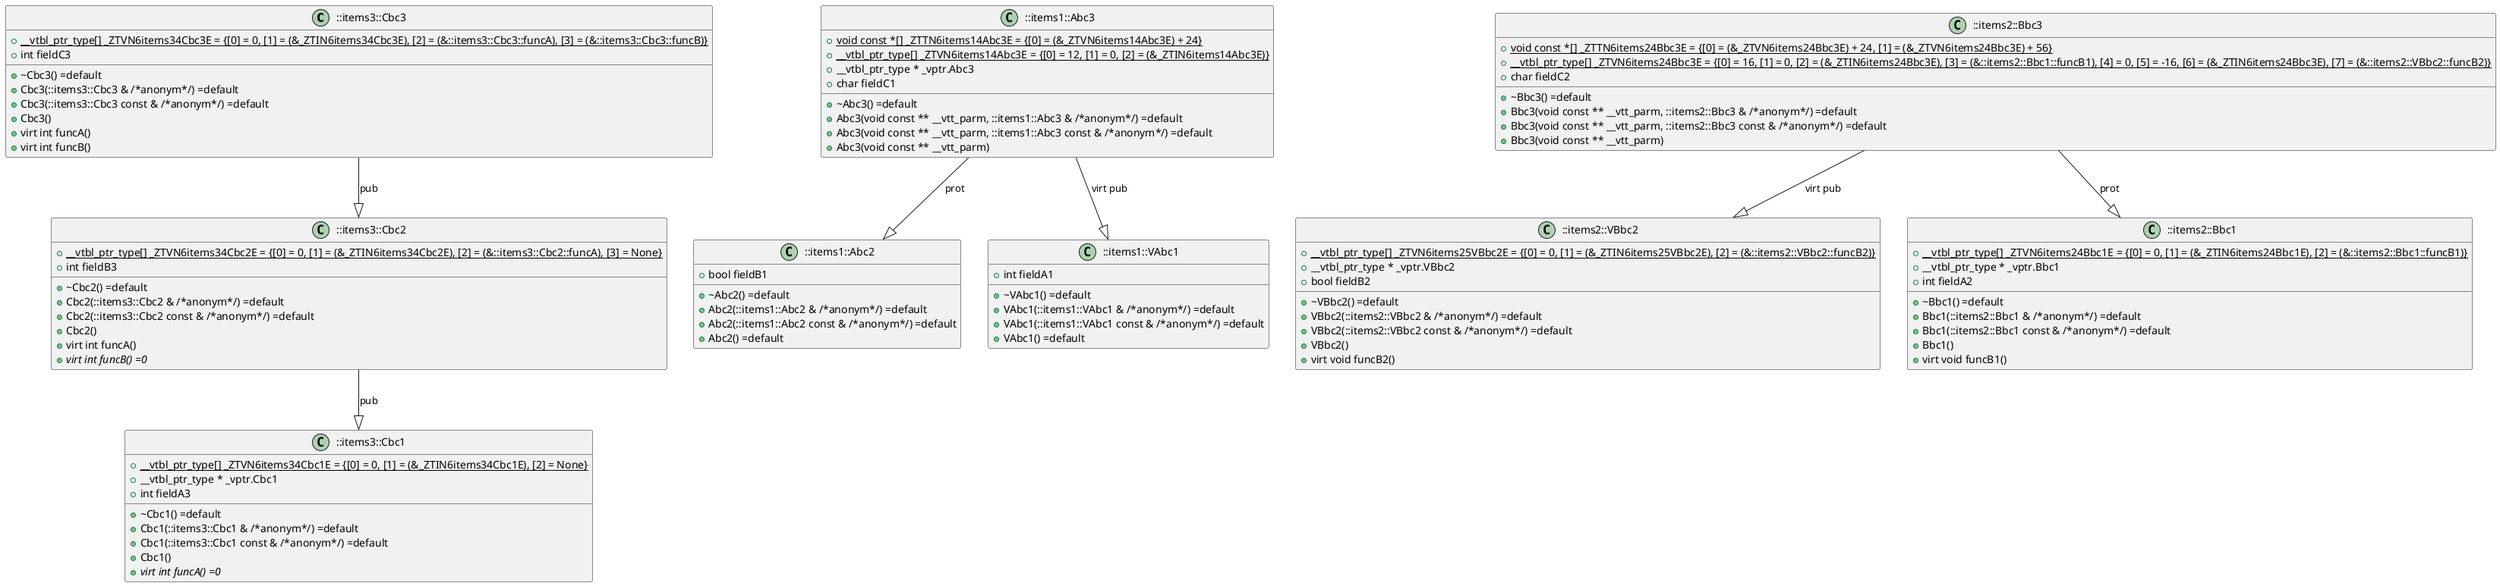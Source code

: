 @startuml

class "::items3::Cbc3" as @214 {
    {field} {static} + __vtbl_ptr_type[] _ZTVN6items34Cbc3E = {[0] = 0, [1] = (&_ZTIN6items34Cbc3E), [2] = (&::items3::Cbc3::funcA), [3] = (&::items3::Cbc3::funcB)}
    {field} + int fieldC3
    {method} +  ~Cbc3() =default
    {method} +  Cbc3(::items3::Cbc3 & /*anonym*/) =default
    {method} +  Cbc3(::items3::Cbc3 const & /*anonym*/) =default
    {method} +  Cbc3() 
    {method} +virt int funcA() 
    {method} +virt int funcB() 
}
class "::items1::Abc3" as @163 {
    {field} {static} + void const *[] _ZTTN6items14Abc3E = {[0] = (&_ZTVN6items14Abc3E) + 24}
    {field} {static} + __vtbl_ptr_type[] _ZTVN6items14Abc3E = {[0] = 12, [1] = 0, [2] = (&_ZTIN6items14Abc3E)}
    {field} + __vtbl_ptr_type * _vptr.Abc3
    {field} + char fieldC1
    {method} +  ~Abc3() =default
    {method} +  Abc3(void const ** __vtt_parm, ::items1::Abc3 & /*anonym*/) =default
    {method} +  Abc3(void const ** __vtt_parm, ::items1::Abc3 const & /*anonym*/) =default
    {method} +  Abc3(void const ** __vtt_parm) 
}
class "::items3::Cbc2" as @267 {
    {field} {static} + __vtbl_ptr_type[] _ZTVN6items34Cbc2E = {[0] = 0, [1] = (&_ZTIN6items34Cbc2E), [2] = (&::items3::Cbc2::funcA), [3] = None}
    {field} + int fieldB3
    {method} +  ~Cbc2() =default
    {method} +  Cbc2(::items3::Cbc2 & /*anonym*/) =default
    {method} +  Cbc2(::items3::Cbc2 const & /*anonym*/) =default
    {method} +  Cbc2() 
    {method} +virt int funcA() 
    {method} {abstract} +virt int funcB() =0
}
class "::items1::Abc2" as @192 {
    {field} + bool fieldB1
    {method} +  ~Abc2() =default
    {method} +  Abc2(::items1::Abc2 & /*anonym*/) =default
    {method} +  Abc2(::items1::Abc2 const & /*anonym*/) =default
    {method} +  Abc2() =default
}
class "::items1::VAbc1" as @191 {
    {field} + int fieldA1
    {method} +  ~VAbc1() =default
    {method} +  VAbc1(::items1::VAbc1 & /*anonym*/) =default
    {method} +  VAbc1(::items1::VAbc1 const & /*anonym*/) =default
    {method} +  VAbc1() =default
}
class "::items2::Bbc3" as @196 {
    {field} {static} + void const *[] _ZTTN6items24Bbc3E = {[0] = (&_ZTVN6items24Bbc3E) + 24, [1] = (&_ZTVN6items24Bbc3E) + 56}
    {field} {static} + __vtbl_ptr_type[] _ZTVN6items24Bbc3E = {[0] = 16, [1] = 0, [2] = (&_ZTIN6items24Bbc3E), [3] = (&::items2::Bbc1::funcB1), [4] = 0, [5] = -16, [6] = (&_ZTIN6items24Bbc3E), [7] = (&::items2::VBbc2::funcB2)}
    {field} + char fieldC2
    {method} +  ~Bbc3() =default
    {method} +  Bbc3(void const ** __vtt_parm, ::items2::Bbc3 & /*anonym*/) =default
    {method} +  Bbc3(void const ** __vtt_parm, ::items2::Bbc3 const & /*anonym*/) =default
    {method} +  Bbc3(void const ** __vtt_parm) 
}
class "::items3::Cbc1" as @334 {
    {field} {static} + __vtbl_ptr_type[] _ZTVN6items34Cbc1E = {[0] = 0, [1] = (&_ZTIN6items34Cbc1E), [2] = None}
    {field} + __vtbl_ptr_type * _vptr.Cbc1
    {field} + int fieldA3
    {method} +  ~Cbc1() =default
    {method} +  Cbc1(::items3::Cbc1 & /*anonym*/) =default
    {method} +  Cbc1(::items3::Cbc1 const & /*anonym*/) =default
    {method} +  Cbc1() 
    {method} {abstract} +virt int funcA() =0
}
class "::items2::VBbc2" as @241 {
    {field} {static} + __vtbl_ptr_type[] _ZTVN6items25VBbc2E = {[0] = 0, [1] = (&_ZTIN6items25VBbc2E), [2] = (&::items2::VBbc2::funcB2)}
    {field} + __vtbl_ptr_type * _vptr.VBbc2
    {field} + bool fieldB2
    {method} +  ~VBbc2() =default
    {method} +  VBbc2(::items2::VBbc2 & /*anonym*/) =default
    {method} +  VBbc2(::items2::VBbc2 const & /*anonym*/) =default
    {method} +  VBbc2() 
    {method} +virt void funcB2() 
}
class "::items2::Bbc1" as @240 {
    {field} {static} + __vtbl_ptr_type[] _ZTVN6items24Bbc1E = {[0] = 0, [1] = (&_ZTIN6items24Bbc1E), [2] = (&::items2::Bbc1::funcB1)}
    {field} + __vtbl_ptr_type * _vptr.Bbc1
    {field} + int fieldA2
    {method} +  ~Bbc1() =default
    {method} +  Bbc1(::items2::Bbc1 & /*anonym*/) =default
    {method} +  Bbc1(::items2::Bbc1 const & /*anonym*/) =default
    {method} +  Bbc1() 
    {method} +virt void funcB1() 
}

' ::items3::Cbc3 --|> ::items3::Cbc2
"@214" --|> "@267": "pub"
' ::items1::Abc3 --|> ::items1::VAbc1
"@163" --|> "@191": "virt pub"
' ::items1::Abc3 --|> ::items1::Abc2
"@163" --|> "@192": "prot"
' ::items3::Cbc2 --|> ::items3::Cbc1
"@267" --|> "@334": "pub"
' ::items2::Bbc3 --|> ::items2::Bbc1
"@196" --|> "@240": "prot"
' ::items2::Bbc3 --|> ::items2::VBbc2
"@196" --|> "@241": "virt pub"

@enduml
